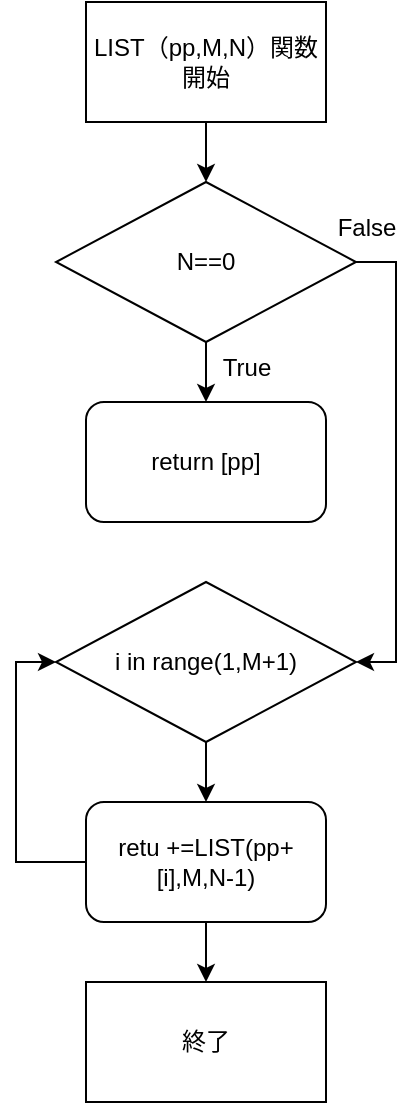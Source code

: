 <mxfile version="24.5.3" type="onedrive">
  <diagram name="ページ1" id="O7aX3hTP8nIq6OR37aYw">
    <mxGraphModel grid="1" page="1" gridSize="10" guides="1" tooltips="1" connect="1" arrows="1" fold="1" pageScale="1" pageWidth="827" pageHeight="1169" math="0" shadow="0">
      <root>
        <mxCell id="0" />
        <mxCell id="1" parent="0" />
        <mxCell id="FVZ5rqAfC-wQlLblvM75-8" style="edgeStyle=orthogonalEdgeStyle;rounded=0;orthogonalLoop=1;jettySize=auto;html=1;exitX=0.5;exitY=1;exitDx=0;exitDy=0;entryX=0.5;entryY=0;entryDx=0;entryDy=0;" edge="1" parent="1" source="FVZ5rqAfC-wQlLblvM75-1" target="FVZ5rqAfC-wQlLblvM75-3">
          <mxGeometry relative="1" as="geometry" />
        </mxCell>
        <mxCell id="FVZ5rqAfC-wQlLblvM75-1" value="LIST（pp,M,N）関数&lt;div&gt;開始&lt;/div&gt;" style="rounded=0;whiteSpace=wrap;html=1;" vertex="1" parent="1">
          <mxGeometry x="80" y="40" width="120" height="60" as="geometry" />
        </mxCell>
        <mxCell id="FVZ5rqAfC-wQlLblvM75-9" style="edgeStyle=orthogonalEdgeStyle;rounded=0;orthogonalLoop=1;jettySize=auto;html=1;exitX=0.5;exitY=1;exitDx=0;exitDy=0;entryX=0.5;entryY=0;entryDx=0;entryDy=0;" edge="1" parent="1" source="FVZ5rqAfC-wQlLblvM75-3" target="FVZ5rqAfC-wQlLblvM75-4">
          <mxGeometry relative="1" as="geometry" />
        </mxCell>
        <mxCell id="FVZ5rqAfC-wQlLblvM75-14" style="edgeStyle=orthogonalEdgeStyle;rounded=0;orthogonalLoop=1;jettySize=auto;html=1;exitX=1;exitY=0.5;exitDx=0;exitDy=0;entryX=1;entryY=0.5;entryDx=0;entryDy=0;" edge="1" parent="1" source="FVZ5rqAfC-wQlLblvM75-3" target="FVZ5rqAfC-wQlLblvM75-5">
          <mxGeometry relative="1" as="geometry" />
        </mxCell>
        <mxCell id="FVZ5rqAfC-wQlLblvM75-3" value="N==0" style="rhombus;whiteSpace=wrap;html=1;" vertex="1" parent="1">
          <mxGeometry x="65" y="130" width="150" height="80" as="geometry" />
        </mxCell>
        <mxCell id="FVZ5rqAfC-wQlLblvM75-4" value="return [pp]" style="rounded=1;whiteSpace=wrap;html=1;" vertex="1" parent="1">
          <mxGeometry x="80" y="240" width="120" height="60" as="geometry" />
        </mxCell>
        <mxCell id="FVZ5rqAfC-wQlLblvM75-11" style="edgeStyle=orthogonalEdgeStyle;rounded=0;orthogonalLoop=1;jettySize=auto;html=1;exitX=0.5;exitY=1;exitDx=0;exitDy=0;entryX=0.5;entryY=0;entryDx=0;entryDy=0;" edge="1" parent="1" source="FVZ5rqAfC-wQlLblvM75-5" target="FVZ5rqAfC-wQlLblvM75-6">
          <mxGeometry relative="1" as="geometry" />
        </mxCell>
        <mxCell id="FVZ5rqAfC-wQlLblvM75-5" value="i in range(1,M+1)" style="rhombus;whiteSpace=wrap;html=1;" vertex="1" parent="1">
          <mxGeometry x="65" y="330" width="150" height="80" as="geometry" />
        </mxCell>
        <mxCell id="FVZ5rqAfC-wQlLblvM75-12" style="edgeStyle=orthogonalEdgeStyle;rounded=0;orthogonalLoop=1;jettySize=auto;html=1;exitX=0.5;exitY=1;exitDx=0;exitDy=0;entryX=0.5;entryY=0;entryDx=0;entryDy=0;" edge="1" parent="1" source="FVZ5rqAfC-wQlLblvM75-6" target="FVZ5rqAfC-wQlLblvM75-7">
          <mxGeometry relative="1" as="geometry" />
        </mxCell>
        <mxCell id="FVZ5rqAfC-wQlLblvM75-16" style="edgeStyle=orthogonalEdgeStyle;rounded=0;orthogonalLoop=1;jettySize=auto;html=1;exitX=0;exitY=0.5;exitDx=0;exitDy=0;entryX=0;entryY=0.5;entryDx=0;entryDy=0;" edge="1" parent="1" source="FVZ5rqAfC-wQlLblvM75-6" target="FVZ5rqAfC-wQlLblvM75-5">
          <mxGeometry relative="1" as="geometry" />
        </mxCell>
        <mxCell id="FVZ5rqAfC-wQlLblvM75-6" value="retu +=LIST(pp+[i],M,N-1)" style="rounded=1;whiteSpace=wrap;html=1;" vertex="1" parent="1">
          <mxGeometry x="80" y="440" width="120" height="60" as="geometry" />
        </mxCell>
        <mxCell id="FVZ5rqAfC-wQlLblvM75-7" value="終了" style="rounded=0;whiteSpace=wrap;html=1;" vertex="1" parent="1">
          <mxGeometry x="80" y="530" width="120" height="60" as="geometry" />
        </mxCell>
        <mxCell id="FVZ5rqAfC-wQlLblvM75-13" value="True" style="text;html=1;align=center;verticalAlign=middle;resizable=0;points=[];autosize=1;strokeColor=none;fillColor=none;" vertex="1" parent="1">
          <mxGeometry x="135" y="208" width="50" height="30" as="geometry" />
        </mxCell>
        <mxCell id="FVZ5rqAfC-wQlLblvM75-15" value="False" style="text;html=1;align=center;verticalAlign=middle;resizable=0;points=[];autosize=1;strokeColor=none;fillColor=none;" vertex="1" parent="1">
          <mxGeometry x="195" y="138" width="50" height="30" as="geometry" />
        </mxCell>
      </root>
    </mxGraphModel>
  </diagram>
</mxfile>
